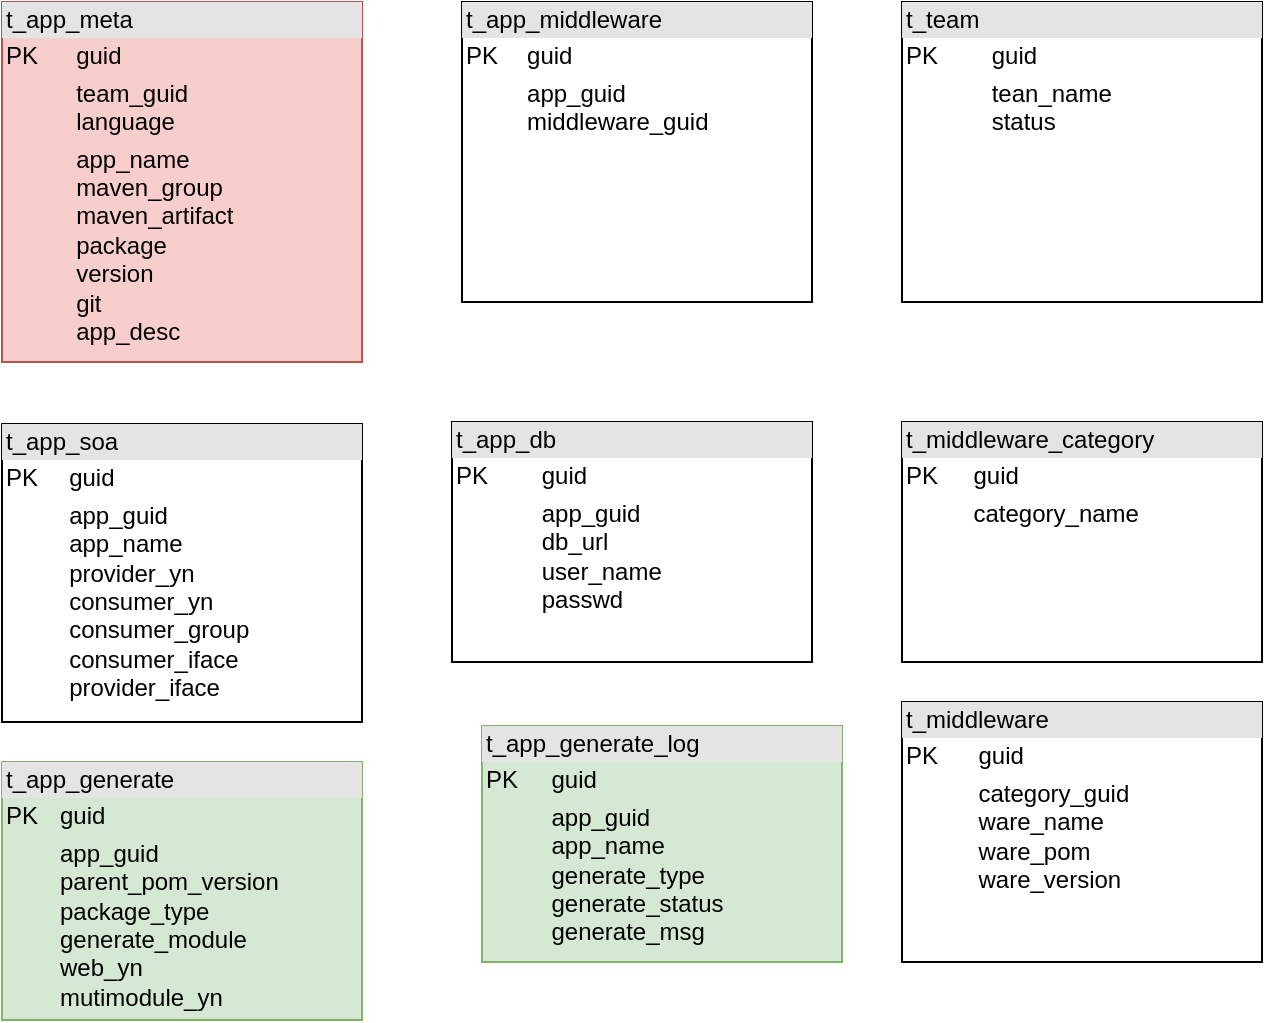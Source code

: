 <mxfile version="10.7.7" type="github"><diagram id="r8oiboKU74-fh6oa2pDq" name="Page-1"><mxGraphModel dx="918" dy="464" grid="1" gridSize="10" guides="1" tooltips="1" connect="1" arrows="1" fold="1" page="1" pageScale="1" pageWidth="827" pageHeight="1169" math="0" shadow="0"><root><mxCell id="0"/><mxCell id="1" parent="0"/><mxCell id="ZGDtd9GbK81ZRUQ-iW9h-1" value="&lt;div style=&quot;box-sizing: border-box ; width: 100% ; background: #e4e4e4 ; padding: 2px&quot;&gt;t_app_meta&lt;/div&gt;&lt;table style=&quot;width: 100% ; font-size: 1em&quot; cellpadding=&quot;2&quot; cellspacing=&quot;0&quot;&gt;&lt;tbody&gt;&lt;tr&gt;&lt;td&gt;PK&lt;/td&gt;&lt;td&gt;guid&lt;/td&gt;&lt;/tr&gt;&lt;tr&gt;&lt;td&gt;&lt;br&gt;&lt;/td&gt;&lt;td&gt;team_guid&lt;br&gt;language&lt;/td&gt;&lt;/tr&gt;&lt;tr&gt;&lt;td&gt;&lt;/td&gt;&lt;td&gt;app_name&lt;br&gt;maven_group&lt;br&gt;maven_artifact&lt;br&gt;package&lt;br&gt;version&lt;br&gt;git&lt;br&gt;app_desc&lt;br&gt;&lt;br&gt;&lt;br&gt;&lt;/td&gt;&lt;/tr&gt;&lt;/tbody&gt;&lt;/table&gt;" style="verticalAlign=top;align=left;overflow=fill;html=1;fillColor=#f8cecc;strokeColor=#b85450;" vertex="1" parent="1"><mxGeometry x="100" y="80" width="180" height="180" as="geometry"/></mxCell><mxCell id="ZGDtd9GbK81ZRUQ-iW9h-2" value="&lt;div style=&quot;box-sizing: border-box ; width: 100% ; background: #e4e4e4 ; padding: 2px&quot;&gt;t_app_middleware&lt;/div&gt;&lt;table style=&quot;width: 100% ; font-size: 1em&quot; cellpadding=&quot;2&quot; cellspacing=&quot;0&quot;&gt;&lt;tbody&gt;&lt;tr&gt;&lt;td&gt;PK&lt;/td&gt;&lt;td&gt;guid&lt;/td&gt;&lt;/tr&gt;&lt;tr&gt;&lt;td&gt;&lt;br&gt;&lt;/td&gt;&lt;td&gt;app_guid&lt;br&gt;middleware_guid&lt;br&gt;&lt;br&gt;&lt;/td&gt;&lt;/tr&gt;&lt;tr&gt;&lt;td&gt;&lt;/td&gt;&lt;td&gt;&lt;br&gt;&lt;br&gt;&lt;/td&gt;&lt;/tr&gt;&lt;/tbody&gt;&lt;/table&gt;" style="verticalAlign=top;align=left;overflow=fill;html=1;" vertex="1" parent="1"><mxGeometry x="330" y="80" width="175" height="150" as="geometry"/></mxCell><mxCell id="ZGDtd9GbK81ZRUQ-iW9h-3" value="&lt;div style=&quot;box-sizing: border-box ; width: 100% ; background: #e4e4e4 ; padding: 2px&quot;&gt;t_middleware_category&lt;/div&gt;&lt;table style=&quot;width: 100% ; font-size: 1em&quot; cellpadding=&quot;2&quot; cellspacing=&quot;0&quot;&gt;&lt;tbody&gt;&lt;tr&gt;&lt;td&gt;PK&lt;/td&gt;&lt;td&gt;guid&lt;/td&gt;&lt;/tr&gt;&lt;tr&gt;&lt;td&gt;&lt;br&gt;&lt;/td&gt;&lt;td&gt;category_name&lt;br&gt;&lt;/td&gt;&lt;/tr&gt;&lt;tr&gt;&lt;td&gt;&lt;/td&gt;&lt;td&gt;&lt;br&gt;&lt;br&gt;&lt;br&gt;&lt;/td&gt;&lt;/tr&gt;&lt;/tbody&gt;&lt;/table&gt;" style="verticalAlign=top;align=left;overflow=fill;html=1;" vertex="1" parent="1"><mxGeometry x="550" y="290" width="180" height="120" as="geometry"/></mxCell><mxCell id="ZGDtd9GbK81ZRUQ-iW9h-4" value="&lt;div style=&quot;box-sizing: border-box ; width: 100% ; background: #e4e4e4 ; padding: 2px&quot;&gt;t_team&lt;/div&gt;&lt;table style=&quot;width: 100% ; font-size: 1em&quot; cellpadding=&quot;2&quot; cellspacing=&quot;0&quot;&gt;&lt;tbody&gt;&lt;tr&gt;&lt;td&gt;PK&lt;/td&gt;&lt;td&gt;guid&lt;/td&gt;&lt;/tr&gt;&lt;tr&gt;&lt;td&gt;&lt;br&gt;&lt;/td&gt;&lt;td&gt;tean_name&lt;br&gt;status&lt;/td&gt;&lt;/tr&gt;&lt;tr&gt;&lt;td&gt;&lt;/td&gt;&lt;td&gt;&lt;br&gt;&lt;br&gt;&lt;br&gt;&lt;/td&gt;&lt;/tr&gt;&lt;/tbody&gt;&lt;/table&gt;" style="verticalAlign=top;align=left;overflow=fill;html=1;" vertex="1" parent="1"><mxGeometry x="550" y="80" width="180" height="150" as="geometry"/></mxCell><mxCell id="ZGDtd9GbK81ZRUQ-iW9h-5" value="&lt;div style=&quot;box-sizing: border-box ; width: 100% ; background: #e4e4e4 ; padding: 2px&quot;&gt;t_middleware&lt;/div&gt;&lt;table style=&quot;width: 100% ; font-size: 1em&quot; cellpadding=&quot;2&quot; cellspacing=&quot;0&quot;&gt;&lt;tbody&gt;&lt;tr&gt;&lt;td&gt;PK&lt;/td&gt;&lt;td&gt;guid&lt;/td&gt;&lt;/tr&gt;&lt;tr&gt;&lt;td&gt;&lt;br&gt;&lt;/td&gt;&lt;td&gt;category_guid&lt;br&gt;ware_name&lt;br&gt;ware_pom&lt;br&gt;ware_version&lt;br&gt;&lt;br&gt;&lt;br&gt;&lt;/td&gt;&lt;/tr&gt;&lt;tr&gt;&lt;td&gt;&lt;/td&gt;&lt;td&gt;&lt;br&gt;&lt;br&gt;&lt;br&gt;&lt;/td&gt;&lt;/tr&gt;&lt;/tbody&gt;&lt;/table&gt;" style="verticalAlign=top;align=left;overflow=fill;html=1;" vertex="1" parent="1"><mxGeometry x="550" y="430" width="180" height="130" as="geometry"/></mxCell><mxCell id="ZGDtd9GbK81ZRUQ-iW9h-6" value="&lt;div style=&quot;box-sizing: border-box ; width: 100% ; background: #e4e4e4 ; padding: 2px&quot;&gt;t_app_soa&lt;/div&gt;&lt;table style=&quot;width: 100% ; font-size: 1em&quot; cellpadding=&quot;2&quot; cellspacing=&quot;0&quot;&gt;&lt;tbody&gt;&lt;tr&gt;&lt;td&gt;PK&lt;/td&gt;&lt;td&gt;guid&lt;/td&gt;&lt;/tr&gt;&lt;tr&gt;&lt;td&gt;&lt;br&gt;&lt;/td&gt;&lt;td&gt;app_guid&lt;br&gt;app_name&lt;br&gt;provider_yn&lt;br&gt;consumer_yn&lt;br&gt;consumer_group&lt;br&gt;consumer_iface&lt;br&gt;provider_iface&lt;br&gt;&lt;br&gt;&lt;/td&gt;&lt;/tr&gt;&lt;tr&gt;&lt;td&gt;&lt;/td&gt;&lt;td&gt;&lt;br&gt;&lt;br&gt;&lt;/td&gt;&lt;/tr&gt;&lt;/tbody&gt;&lt;/table&gt;" style="verticalAlign=top;align=left;overflow=fill;html=1;" vertex="1" parent="1"><mxGeometry x="100" y="291" width="180" height="149" as="geometry"/></mxCell><mxCell id="ZGDtd9GbK81ZRUQ-iW9h-7" value="&lt;div style=&quot;box-sizing: border-box ; width: 100% ; background: #e4e4e4 ; padding: 2px&quot;&gt;t_app_db&lt;/div&gt;&lt;table style=&quot;width: 100% ; font-size: 1em&quot; cellpadding=&quot;2&quot; cellspacing=&quot;0&quot;&gt;&lt;tbody&gt;&lt;tr&gt;&lt;td&gt;PK&lt;/td&gt;&lt;td&gt;guid&lt;/td&gt;&lt;/tr&gt;&lt;tr&gt;&lt;td&gt;&lt;br&gt;&lt;/td&gt;&lt;td&gt;app_guid&lt;br&gt;db_url&lt;br&gt;user_name&lt;br&gt;passwd&lt;br&gt;&lt;br&gt;&lt;/td&gt;&lt;/tr&gt;&lt;tr&gt;&lt;td&gt;&lt;/td&gt;&lt;td&gt;&lt;br&gt;&lt;br&gt;&lt;/td&gt;&lt;/tr&gt;&lt;/tbody&gt;&lt;/table&gt;" style="verticalAlign=top;align=left;overflow=fill;html=1;" vertex="1" parent="1"><mxGeometry x="325" y="290" width="180" height="120" as="geometry"/></mxCell><mxCell id="ZGDtd9GbK81ZRUQ-iW9h-12" value="&lt;div style=&quot;box-sizing: border-box ; width: 100% ; background: #e4e4e4 ; padding: 2px&quot;&gt;t_app_generate_log&lt;/div&gt;&lt;table style=&quot;width: 100% ; font-size: 1em&quot; cellpadding=&quot;2&quot; cellspacing=&quot;0&quot;&gt;&lt;tbody&gt;&lt;tr&gt;&lt;td&gt;PK&lt;/td&gt;&lt;td&gt;guid&lt;/td&gt;&lt;/tr&gt;&lt;tr&gt;&lt;td&gt;&lt;br&gt;&lt;/td&gt;&lt;td&gt;app_guid&lt;br&gt;app_name&lt;br&gt;generate_type&lt;br&gt;generate_status&lt;br&gt;generate_msg&lt;br&gt;&lt;br&gt;&lt;/td&gt;&lt;/tr&gt;&lt;tr&gt;&lt;td&gt;&lt;/td&gt;&lt;td&gt;&lt;br&gt;&lt;br&gt;&lt;/td&gt;&lt;/tr&gt;&lt;/tbody&gt;&lt;/table&gt;" style="verticalAlign=top;align=left;overflow=fill;html=1;fillColor=#d5e8d4;strokeColor=#82b366;" vertex="1" parent="1"><mxGeometry x="340" y="442" width="180" height="118" as="geometry"/></mxCell><mxCell id="ZGDtd9GbK81ZRUQ-iW9h-13" value="&lt;div style=&quot;box-sizing: border-box ; width: 100% ; background: #e4e4e4 ; padding: 2px&quot;&gt;t_app_generate&lt;/div&gt;&lt;table style=&quot;width: 100% ; font-size: 1em&quot; cellpadding=&quot;2&quot; cellspacing=&quot;0&quot;&gt;&lt;tbody&gt;&lt;tr&gt;&lt;td&gt;PK&lt;/td&gt;&lt;td&gt;guid&lt;/td&gt;&lt;/tr&gt;&lt;tr&gt;&lt;td&gt;&lt;br&gt;&lt;/td&gt;&lt;td&gt;app_guid&lt;br&gt;parent_pom_version&lt;br&gt;package_type&lt;br&gt;generate_module&lt;br&gt;web_yn&lt;br&gt;mutimodule_yn&lt;br&gt;&lt;br&gt;&lt;br&gt;&lt;/td&gt;&lt;/tr&gt;&lt;tr&gt;&lt;td&gt;&lt;/td&gt;&lt;td&gt;&lt;br&gt;&lt;br&gt;&lt;/td&gt;&lt;/tr&gt;&lt;/tbody&gt;&lt;/table&gt;" style="verticalAlign=top;align=left;overflow=fill;html=1;fillColor=#d5e8d4;strokeColor=#82b366;" vertex="1" parent="1"><mxGeometry x="100" y="460" width="180" height="129" as="geometry"/></mxCell></root></mxGraphModel></diagram></mxfile>